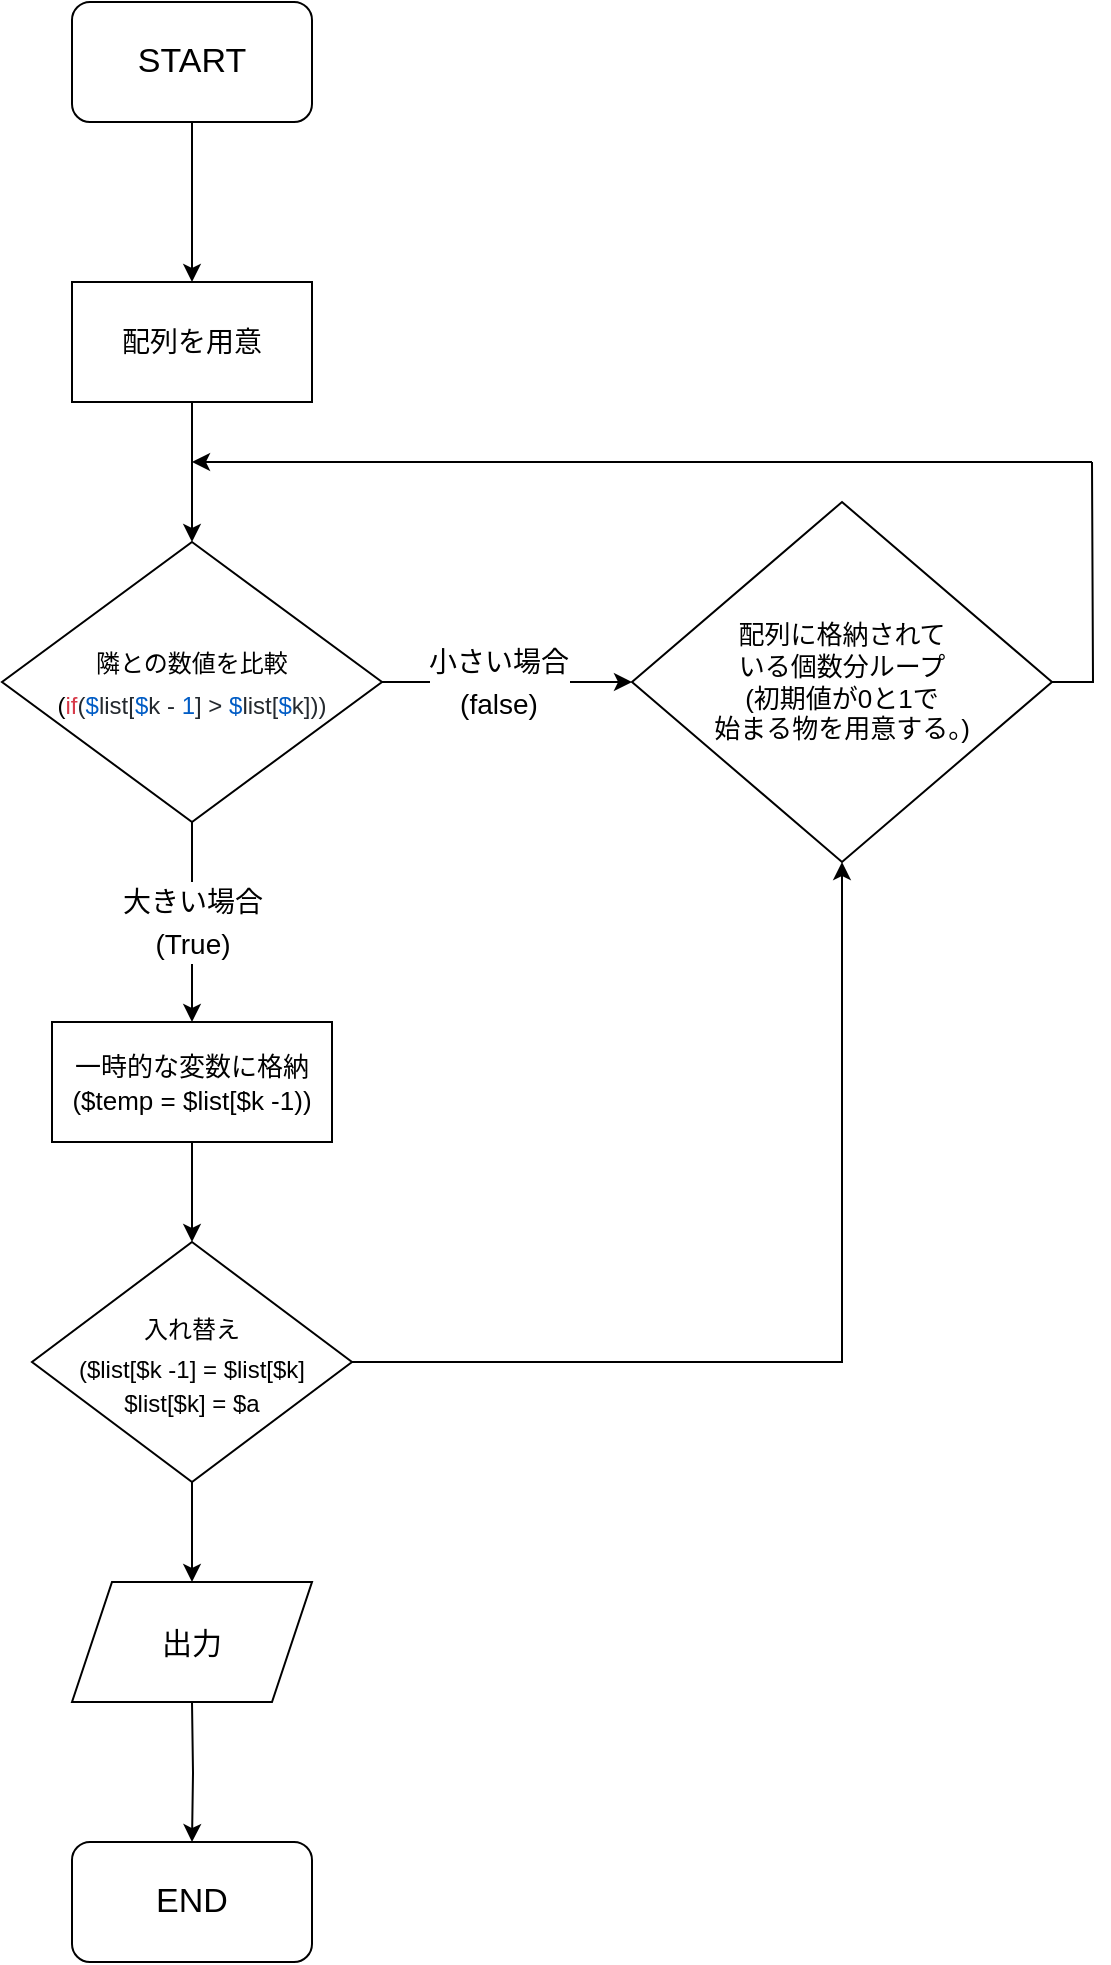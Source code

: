 <mxfile version="13.8.3" type="device"><diagram id="ygesi-L04HcfqPGvO-NY" name="Page-1"><mxGraphModel dx="1350" dy="745" grid="1" gridSize="10" guides="1" tooltips="1" connect="1" arrows="1" fold="1" page="1" pageScale="1" pageWidth="827" pageHeight="1169" math="0" shadow="0"><root><mxCell id="0"/><mxCell id="1" parent="0"/><mxCell id="lAmarGpssLY6VsSU3GfL-7" style="edgeStyle=orthogonalEdgeStyle;rounded=0;orthogonalLoop=1;jettySize=auto;html=1;entryX=0.5;entryY=0;entryDx=0;entryDy=0;fontSize=17;" parent="1" source="IYN9SZwqf2Xsz6iqshpF-2" target="lAmarGpssLY6VsSU3GfL-6" edge="1"><mxGeometry relative="1" as="geometry"/></mxCell><mxCell id="IYN9SZwqf2Xsz6iqshpF-2" value="START" style="rounded=1;whiteSpace=wrap;html=1;fontSize=17;" parent="1" vertex="1"><mxGeometry x="175" y="120" width="120" height="60" as="geometry"/></mxCell><mxCell id="IYN9SZwqf2Xsz6iqshpF-10" value="&lt;font style=&quot;font-size: 14px&quot;&gt;小さい場合&lt;br&gt;(false)&lt;/font&gt;" style="edgeStyle=orthogonalEdgeStyle;rounded=0;orthogonalLoop=1;jettySize=auto;html=1;entryX=0;entryY=0.5;entryDx=0;entryDy=0;fontSize=17;exitX=1;exitY=0.5;exitDx=0;exitDy=0;" parent="1" source="IYN9SZwqf2Xsz6iqshpF-6" target="JPZDZr30ks8KlQkCpKRz-1" edge="1"><mxGeometry x="-0.074" relative="1" as="geometry"><mxPoint x="395" y="445" as="sourcePoint"/><mxPoint x="465" y="445" as="targetPoint"/><mxPoint as="offset"/></mxGeometry></mxCell><mxCell id="IYN9SZwqf2Xsz6iqshpF-16" value="&lt;font style=&quot;font-size: 14px&quot;&gt;大きい場合&lt;br&gt;(True)&lt;/font&gt;" style="edgeStyle=orthogonalEdgeStyle;rounded=0;orthogonalLoop=1;jettySize=auto;html=1;fontSize=17;" parent="1" source="IYN9SZwqf2Xsz6iqshpF-6" target="IYN9SZwqf2Xsz6iqshpF-15" edge="1"><mxGeometry relative="1" as="geometry"/></mxCell><mxCell id="IYN9SZwqf2Xsz6iqshpF-6" value="&lt;font style=&quot;font-size: 12px&quot;&gt;隣との数値を比較&lt;br&gt;(&lt;span class=&quot;pl-k&quot; style=&quot;box-sizing: border-box ; color: rgb(215 , 58 , 73) ; font-family: , &amp;#34;consolas&amp;#34; , &amp;#34;liberation mono&amp;#34; , &amp;#34;menlo&amp;#34; , monospace ; background-color: rgb(255 , 255 , 255)&quot;&gt;if&lt;/span&gt;&lt;span style=&quot;color: rgb(36 , 41 , 46) ; font-family: , &amp;#34;consolas&amp;#34; , &amp;#34;liberation mono&amp;#34; , &amp;#34;menlo&amp;#34; , monospace ; background-color: rgb(255 , 255 , 255)&quot;&gt;(&lt;/span&gt;&lt;span class=&quot;pl-s1&quot; style=&quot;box-sizing: border-box ; color: rgb(36 , 41 , 46) ; font-family: , &amp;#34;consolas&amp;#34; , &amp;#34;liberation mono&amp;#34; , &amp;#34;menlo&amp;#34; , monospace ; background-color: rgb(255 , 255 , 255)&quot;&gt;&lt;span class=&quot;pl-c1&quot; style=&quot;box-sizing: border-box ; color: rgb(0 , 92 , 197)&quot;&gt;$&lt;/span&gt;list&lt;/span&gt;&lt;span style=&quot;color: rgb(36 , 41 , 46) ; font-family: , &amp;#34;consolas&amp;#34; , &amp;#34;liberation mono&amp;#34; , &amp;#34;menlo&amp;#34; , monospace ; background-color: rgb(255 , 255 , 255)&quot;&gt;[&lt;/span&gt;&lt;span class=&quot;pl-s1&quot; style=&quot;box-sizing: border-box ; color: rgb(36 , 41 , 46) ; font-family: , &amp;#34;consolas&amp;#34; , &amp;#34;liberation mono&amp;#34; , &amp;#34;menlo&amp;#34; , monospace ; background-color: rgb(255 , 255 , 255)&quot;&gt;&lt;span class=&quot;pl-c1&quot; style=&quot;box-sizing: border-box ; color: rgb(0 , 92 , 197)&quot;&gt;$&lt;/span&gt;k&lt;/span&gt;&lt;span style=&quot;color: rgb(36 , 41 , 46) ; font-family: , &amp;#34;consolas&amp;#34; , &amp;#34;liberation mono&amp;#34; , &amp;#34;menlo&amp;#34; , monospace ; background-color: rgb(255 , 255 , 255)&quot;&gt; - &lt;/span&gt;&lt;span class=&quot;pl-c1&quot; style=&quot;box-sizing: border-box ; color: rgb(0 , 92 , 197) ; font-family: , &amp;#34;consolas&amp;#34; , &amp;#34;liberation mono&amp;#34; , &amp;#34;menlo&amp;#34; , monospace ; background-color: rgb(255 , 255 , 255)&quot;&gt;1&lt;/span&gt;&lt;span style=&quot;color: rgb(36 , 41 , 46) ; font-family: , &amp;#34;consolas&amp;#34; , &amp;#34;liberation mono&amp;#34; , &amp;#34;menlo&amp;#34; , monospace ; background-color: rgb(255 , 255 , 255)&quot;&gt;] &amp;gt; &lt;/span&gt;&lt;span class=&quot;pl-s1&quot; style=&quot;box-sizing: border-box ; color: rgb(36 , 41 , 46) ; font-family: , &amp;#34;consolas&amp;#34; , &amp;#34;liberation mono&amp;#34; , &amp;#34;menlo&amp;#34; , monospace ; background-color: rgb(255 , 255 , 255)&quot;&gt;&lt;span class=&quot;pl-c1&quot; style=&quot;box-sizing: border-box ; color: rgb(0 , 92 , 197)&quot;&gt;$&lt;/span&gt;list&lt;/span&gt;&lt;span style=&quot;color: rgb(36 , 41 , 46) ; font-family: , &amp;#34;consolas&amp;#34; , &amp;#34;liberation mono&amp;#34; , &amp;#34;menlo&amp;#34; , monospace ; background-color: rgb(255 , 255 , 255)&quot;&gt;[&lt;/span&gt;&lt;span class=&quot;pl-s1&quot; style=&quot;box-sizing: border-box ; color: rgb(36 , 41 , 46) ; font-family: , &amp;#34;consolas&amp;#34; , &amp;#34;liberation mono&amp;#34; , &amp;#34;menlo&amp;#34; , monospace ; background-color: rgb(255 , 255 , 255)&quot;&gt;&lt;span class=&quot;pl-c1&quot; style=&quot;box-sizing: border-box ; color: rgb(0 , 92 , 197)&quot;&gt;$&lt;/span&gt;k&lt;/span&gt;&lt;span style=&quot;color: rgb(36 , 41 , 46) ; font-family: , &amp;#34;consolas&amp;#34; , &amp;#34;liberation mono&amp;#34; , &amp;#34;menlo&amp;#34; , monospace ; background-color: rgb(255 , 255 , 255)&quot;&gt;]))&lt;/span&gt;&lt;br&gt;&lt;/font&gt;" style="rhombus;whiteSpace=wrap;html=1;fontSize=17;" parent="1" vertex="1"><mxGeometry x="140" y="390" width="190" height="140" as="geometry"/></mxCell><mxCell id="IYN9SZwqf2Xsz6iqshpF-14" style="edgeStyle=orthogonalEdgeStyle;rounded=0;jumpStyle=arc;orthogonalLoop=1;jettySize=auto;html=1;strokeColor=#000000;" parent="1" edge="1"><mxGeometry relative="1" as="geometry"><mxPoint x="235" y="350" as="targetPoint"/><mxPoint x="685" y="350" as="sourcePoint"/></mxGeometry></mxCell><mxCell id="IYN9SZwqf2Xsz6iqshpF-18" style="edgeStyle=orthogonalEdgeStyle;rounded=0;orthogonalLoop=1;jettySize=auto;html=1;entryX=0.5;entryY=0;entryDx=0;entryDy=0;fontSize=17;" parent="1" source="IYN9SZwqf2Xsz6iqshpF-15" target="IYN9SZwqf2Xsz6iqshpF-17" edge="1"><mxGeometry relative="1" as="geometry"/></mxCell><mxCell id="IYN9SZwqf2Xsz6iqshpF-15" value="&lt;div&gt;&lt;font style=&quot;font-size: 13px&quot;&gt;一時的な変数に格納($temp = $list[$k -1))&lt;/font&gt;&lt;/div&gt;" style="rounded=0;whiteSpace=wrap;html=1;fontSize=14;" parent="1" vertex="1"><mxGeometry x="165" y="630" width="140" height="60" as="geometry"/></mxCell><mxCell id="IYN9SZwqf2Xsz6iqshpF-19" style="edgeStyle=orthogonalEdgeStyle;rounded=0;orthogonalLoop=1;jettySize=auto;html=1;fontSize=17;entryX=0.5;entryY=1;entryDx=0;entryDy=0;" parent="1" source="IYN9SZwqf2Xsz6iqshpF-17" target="JPZDZr30ks8KlQkCpKRz-1" edge="1"><mxGeometry relative="1" as="geometry"><mxPoint x="545" y="650" as="targetPoint"/></mxGeometry></mxCell><mxCell id="tOP60Aiwsa-_Qy6RtoXc-3" style="edgeStyle=orthogonalEdgeStyle;rounded=0;orthogonalLoop=1;jettySize=auto;html=1;entryX=0.5;entryY=0;entryDx=0;entryDy=0;" parent="1" source="IYN9SZwqf2Xsz6iqshpF-17" target="lAmarGpssLY6VsSU3GfL-1" edge="1"><mxGeometry relative="1" as="geometry"/></mxCell><mxCell id="IYN9SZwqf2Xsz6iqshpF-17" value="&lt;div&gt;&lt;span style=&quot;font-size: 12px&quot;&gt;入れ替え&lt;/span&gt;&lt;/div&gt;&lt;div&gt;&lt;span style=&quot;font-size: 12px&quot;&gt;($list[$k -1] = $list[$k]&lt;br&gt;&lt;/span&gt;&lt;/div&gt;&lt;div style=&quot;font-size: 12px&quot;&gt;$list[$k] = $a&lt;br&gt;&lt;/div&gt;" style="rhombus;whiteSpace=wrap;html=1;fontSize=17;" parent="1" vertex="1"><mxGeometry x="155" y="740" width="160" height="120" as="geometry"/></mxCell><mxCell id="IYN9SZwqf2Xsz6iqshpF-23" style="edgeStyle=orthogonalEdgeStyle;rounded=0;orthogonalLoop=1;jettySize=auto;html=1;entryX=0.5;entryY=0;entryDx=0;entryDy=0;fontSize=17;" parent="1" target="IYN9SZwqf2Xsz6iqshpF-22" edge="1"><mxGeometry relative="1" as="geometry"><mxPoint x="235" y="970" as="sourcePoint"/></mxGeometry></mxCell><mxCell id="IYN9SZwqf2Xsz6iqshpF-22" value="END" style="rounded=1;whiteSpace=wrap;html=1;fontSize=17;" parent="1" vertex="1"><mxGeometry x="175" y="1040" width="120" height="60" as="geometry"/></mxCell><mxCell id="JPZDZr30ks8KlQkCpKRz-4" style="edgeStyle=orthogonalEdgeStyle;jumpStyle=arc;orthogonalLoop=1;jettySize=auto;html=1;strokeColor=#000000;verticalAlign=bottom;horizontal=0;fontStyle=0;align=right;labelBackgroundColor=#ffffff;rounded=0;endArrow=none;endFill=0;" parent="1" source="JPZDZr30ks8KlQkCpKRz-1" edge="1"><mxGeometry relative="1" as="geometry"><mxPoint x="685" y="350" as="targetPoint"/></mxGeometry></mxCell><mxCell id="JPZDZr30ks8KlQkCpKRz-1" value="&lt;div style=&quot;font-size: 13px&quot;&gt;配列に格納されて&lt;/div&gt;&lt;div style=&quot;font-size: 13px&quot;&gt;いる個数分ループ&lt;/div&gt;&lt;div style=&quot;font-size: 13px&quot;&gt;(初期値が0と1で&lt;/div&gt;&lt;div style=&quot;font-size: 13px&quot;&gt;始まる物を用意する。)&lt;br&gt;&lt;/div&gt;" style="rhombus;whiteSpace=wrap;html=1;fontSize=17;" parent="1" vertex="1"><mxGeometry x="455" y="370" width="210" height="180" as="geometry"/></mxCell><mxCell id="lAmarGpssLY6VsSU3GfL-1" value="出力" style="shape=parallelogram;perimeter=parallelogramPerimeter;whiteSpace=wrap;html=1;fixedSize=1;fontSize=15;" parent="1" vertex="1"><mxGeometry x="175" y="910" width="120" height="60" as="geometry"/></mxCell><mxCell id="lAmarGpssLY6VsSU3GfL-8" style="edgeStyle=orthogonalEdgeStyle;rounded=0;orthogonalLoop=1;jettySize=auto;html=1;entryX=0.5;entryY=0;entryDx=0;entryDy=0;fontSize=17;" parent="1" source="lAmarGpssLY6VsSU3GfL-6" target="IYN9SZwqf2Xsz6iqshpF-6" edge="1"><mxGeometry relative="1" as="geometry"/></mxCell><mxCell id="lAmarGpssLY6VsSU3GfL-6" value="&lt;font style=&quot;font-size: 14px;&quot;&gt;配列を用意&lt;/font&gt;" style="rounded=0;whiteSpace=wrap;html=1;fontSize=14;" parent="1" vertex="1"><mxGeometry x="175" y="260" width="120" height="60" as="geometry"/></mxCell></root></mxGraphModel></diagram></mxfile>